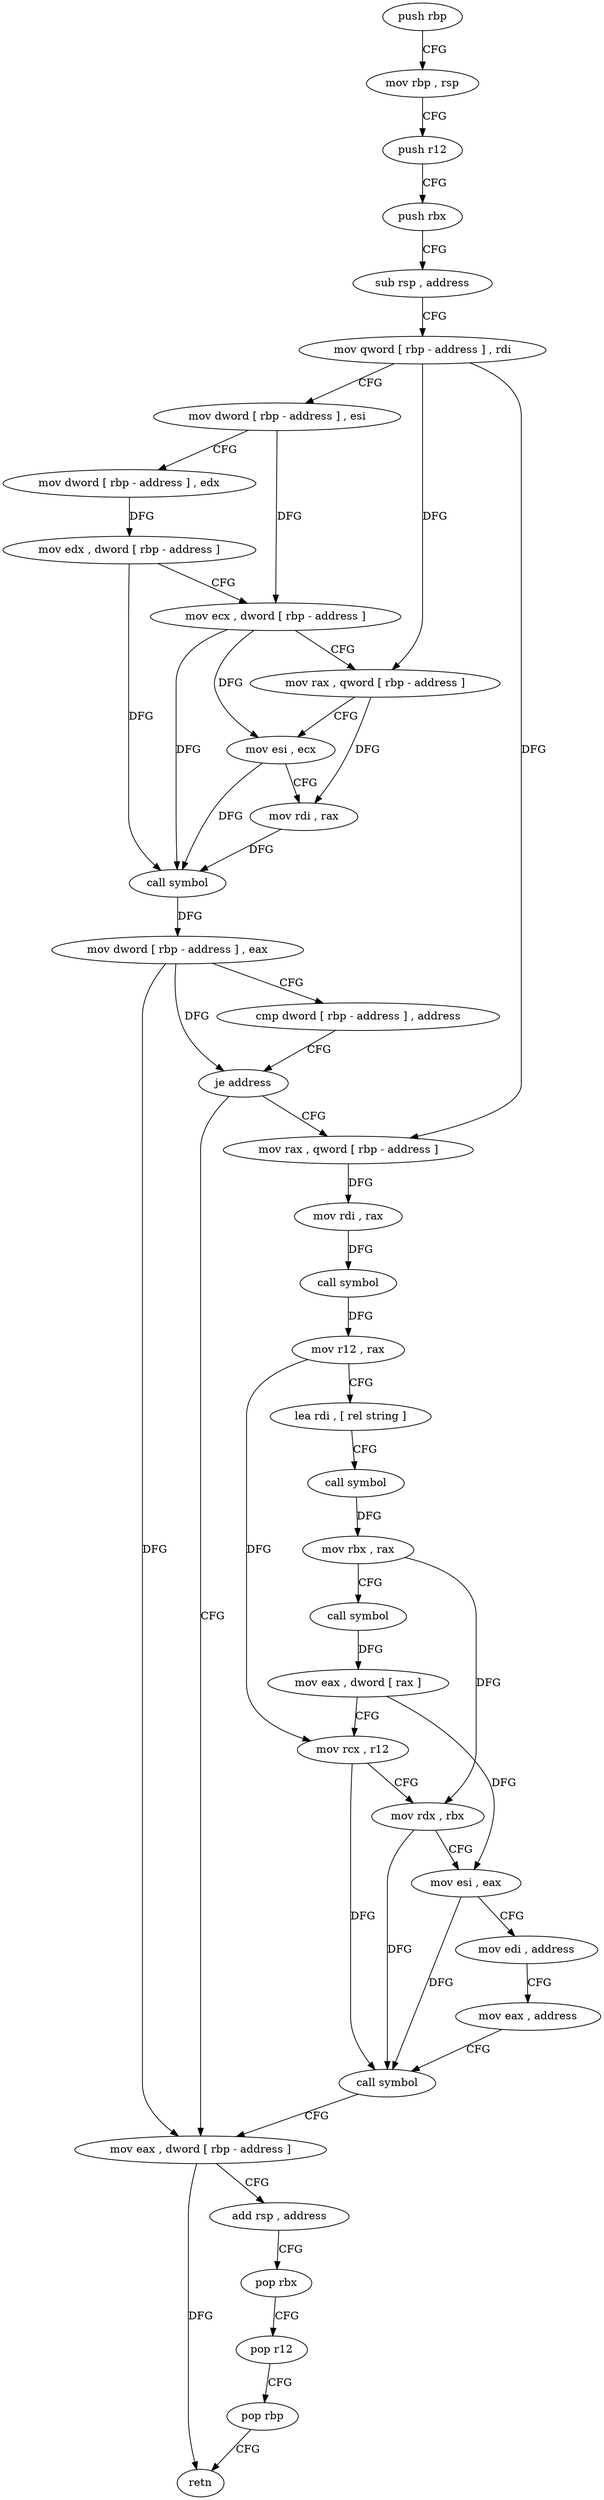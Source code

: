 digraph "func" {
"191166" [label = "push rbp" ]
"191167" [label = "mov rbp , rsp" ]
"191170" [label = "push r12" ]
"191172" [label = "push rbx" ]
"191173" [label = "sub rsp , address" ]
"191177" [label = "mov qword [ rbp - address ] , rdi" ]
"191181" [label = "mov dword [ rbp - address ] , esi" ]
"191184" [label = "mov dword [ rbp - address ] , edx" ]
"191187" [label = "mov edx , dword [ rbp - address ]" ]
"191190" [label = "mov ecx , dword [ rbp - address ]" ]
"191193" [label = "mov rax , qword [ rbp - address ]" ]
"191197" [label = "mov esi , ecx" ]
"191199" [label = "mov rdi , rax" ]
"191202" [label = "call symbol" ]
"191207" [label = "mov dword [ rbp - address ] , eax" ]
"191210" [label = "cmp dword [ rbp - address ] , address" ]
"191214" [label = "je address" ]
"191276" [label = "mov eax , dword [ rbp - address ]" ]
"191216" [label = "mov rax , qword [ rbp - address ]" ]
"191279" [label = "add rsp , address" ]
"191283" [label = "pop rbx" ]
"191284" [label = "pop r12" ]
"191286" [label = "pop rbp" ]
"191287" [label = "retn" ]
"191220" [label = "mov rdi , rax" ]
"191223" [label = "call symbol" ]
"191228" [label = "mov r12 , rax" ]
"191231" [label = "lea rdi , [ rel string ]" ]
"191238" [label = "call symbol" ]
"191243" [label = "mov rbx , rax" ]
"191246" [label = "call symbol" ]
"191251" [label = "mov eax , dword [ rax ]" ]
"191253" [label = "mov rcx , r12" ]
"191256" [label = "mov rdx , rbx" ]
"191259" [label = "mov esi , eax" ]
"191261" [label = "mov edi , address" ]
"191266" [label = "mov eax , address" ]
"191271" [label = "call symbol" ]
"191166" -> "191167" [ label = "CFG" ]
"191167" -> "191170" [ label = "CFG" ]
"191170" -> "191172" [ label = "CFG" ]
"191172" -> "191173" [ label = "CFG" ]
"191173" -> "191177" [ label = "CFG" ]
"191177" -> "191181" [ label = "CFG" ]
"191177" -> "191193" [ label = "DFG" ]
"191177" -> "191216" [ label = "DFG" ]
"191181" -> "191184" [ label = "CFG" ]
"191181" -> "191190" [ label = "DFG" ]
"191184" -> "191187" [ label = "DFG" ]
"191187" -> "191190" [ label = "CFG" ]
"191187" -> "191202" [ label = "DFG" ]
"191190" -> "191193" [ label = "CFG" ]
"191190" -> "191197" [ label = "DFG" ]
"191190" -> "191202" [ label = "DFG" ]
"191193" -> "191197" [ label = "CFG" ]
"191193" -> "191199" [ label = "DFG" ]
"191197" -> "191199" [ label = "CFG" ]
"191197" -> "191202" [ label = "DFG" ]
"191199" -> "191202" [ label = "DFG" ]
"191202" -> "191207" [ label = "DFG" ]
"191207" -> "191210" [ label = "CFG" ]
"191207" -> "191214" [ label = "DFG" ]
"191207" -> "191276" [ label = "DFG" ]
"191210" -> "191214" [ label = "CFG" ]
"191214" -> "191276" [ label = "CFG" ]
"191214" -> "191216" [ label = "CFG" ]
"191276" -> "191279" [ label = "CFG" ]
"191276" -> "191287" [ label = "DFG" ]
"191216" -> "191220" [ label = "DFG" ]
"191279" -> "191283" [ label = "CFG" ]
"191283" -> "191284" [ label = "CFG" ]
"191284" -> "191286" [ label = "CFG" ]
"191286" -> "191287" [ label = "CFG" ]
"191220" -> "191223" [ label = "DFG" ]
"191223" -> "191228" [ label = "DFG" ]
"191228" -> "191231" [ label = "CFG" ]
"191228" -> "191253" [ label = "DFG" ]
"191231" -> "191238" [ label = "CFG" ]
"191238" -> "191243" [ label = "DFG" ]
"191243" -> "191246" [ label = "CFG" ]
"191243" -> "191256" [ label = "DFG" ]
"191246" -> "191251" [ label = "DFG" ]
"191251" -> "191253" [ label = "CFG" ]
"191251" -> "191259" [ label = "DFG" ]
"191253" -> "191256" [ label = "CFG" ]
"191253" -> "191271" [ label = "DFG" ]
"191256" -> "191259" [ label = "CFG" ]
"191256" -> "191271" [ label = "DFG" ]
"191259" -> "191261" [ label = "CFG" ]
"191259" -> "191271" [ label = "DFG" ]
"191261" -> "191266" [ label = "CFG" ]
"191266" -> "191271" [ label = "CFG" ]
"191271" -> "191276" [ label = "CFG" ]
}

